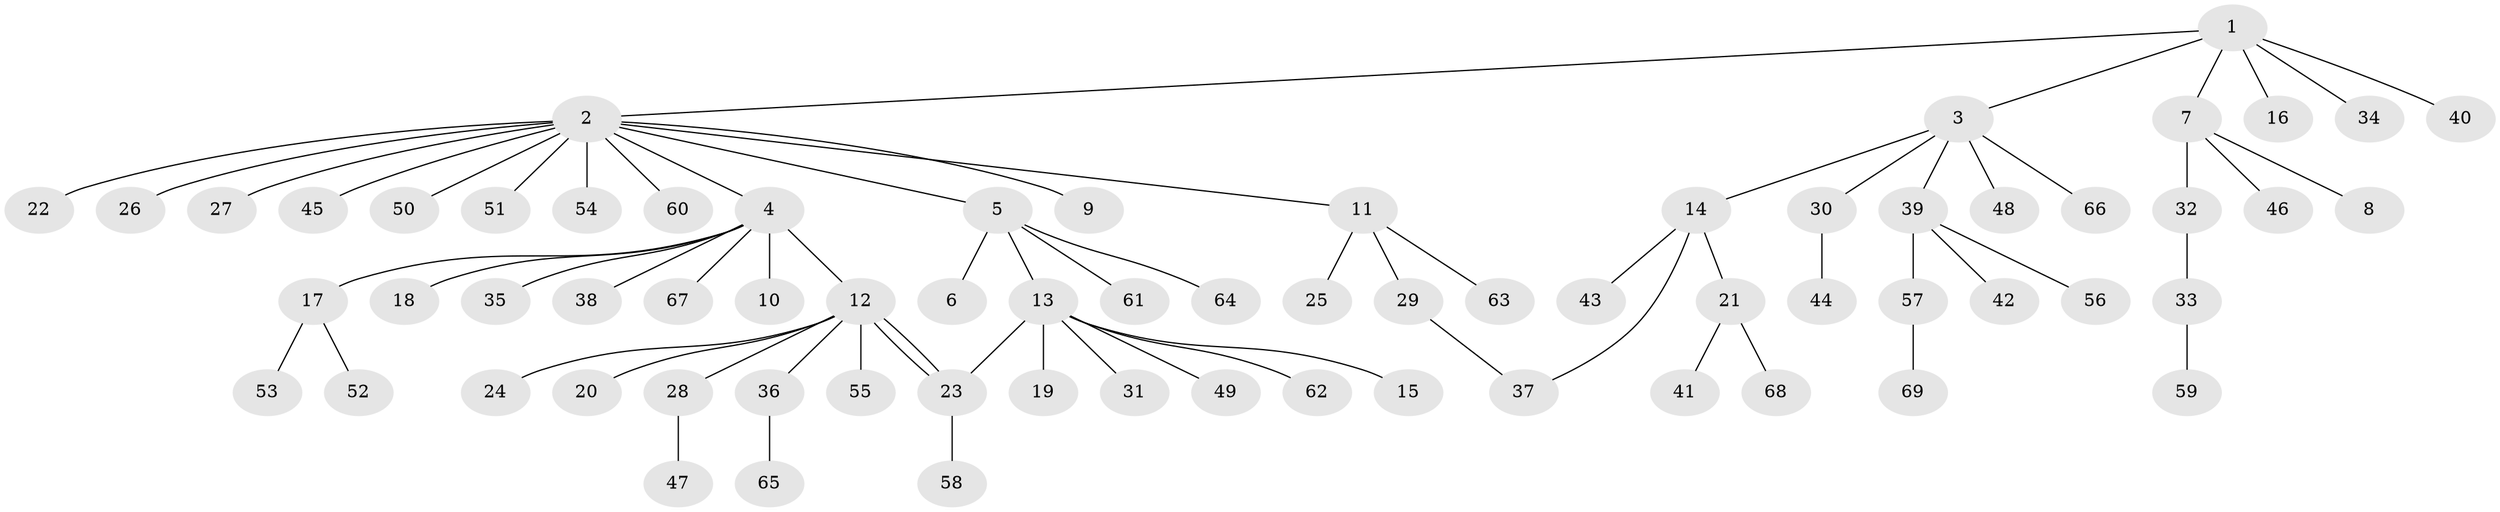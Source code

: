 // coarse degree distribution, {5: 0.058823529411764705, 12: 0.0196078431372549, 7: 0.0196078431372549, 4: 0.0196078431372549, 1: 0.7058823529411765, 3: 0.0784313725490196, 8: 0.0196078431372549, 6: 0.0196078431372549, 2: 0.058823529411764705}
// Generated by graph-tools (version 1.1) at 2025/51/02/27/25 19:51:59]
// undirected, 69 vertices, 71 edges
graph export_dot {
graph [start="1"]
  node [color=gray90,style=filled];
  1;
  2;
  3;
  4;
  5;
  6;
  7;
  8;
  9;
  10;
  11;
  12;
  13;
  14;
  15;
  16;
  17;
  18;
  19;
  20;
  21;
  22;
  23;
  24;
  25;
  26;
  27;
  28;
  29;
  30;
  31;
  32;
  33;
  34;
  35;
  36;
  37;
  38;
  39;
  40;
  41;
  42;
  43;
  44;
  45;
  46;
  47;
  48;
  49;
  50;
  51;
  52;
  53;
  54;
  55;
  56;
  57;
  58;
  59;
  60;
  61;
  62;
  63;
  64;
  65;
  66;
  67;
  68;
  69;
  1 -- 2;
  1 -- 3;
  1 -- 7;
  1 -- 16;
  1 -- 34;
  1 -- 40;
  2 -- 4;
  2 -- 5;
  2 -- 9;
  2 -- 11;
  2 -- 22;
  2 -- 26;
  2 -- 27;
  2 -- 45;
  2 -- 50;
  2 -- 51;
  2 -- 54;
  2 -- 60;
  3 -- 14;
  3 -- 30;
  3 -- 39;
  3 -- 48;
  3 -- 66;
  4 -- 10;
  4 -- 12;
  4 -- 17;
  4 -- 18;
  4 -- 35;
  4 -- 38;
  4 -- 67;
  5 -- 6;
  5 -- 13;
  5 -- 61;
  5 -- 64;
  7 -- 8;
  7 -- 32;
  7 -- 46;
  11 -- 25;
  11 -- 29;
  11 -- 63;
  12 -- 20;
  12 -- 23;
  12 -- 23;
  12 -- 24;
  12 -- 28;
  12 -- 36;
  12 -- 55;
  13 -- 15;
  13 -- 19;
  13 -- 23;
  13 -- 31;
  13 -- 49;
  13 -- 62;
  14 -- 21;
  14 -- 37;
  14 -- 43;
  17 -- 52;
  17 -- 53;
  21 -- 41;
  21 -- 68;
  23 -- 58;
  28 -- 47;
  29 -- 37;
  30 -- 44;
  32 -- 33;
  33 -- 59;
  36 -- 65;
  39 -- 42;
  39 -- 56;
  39 -- 57;
  57 -- 69;
}
